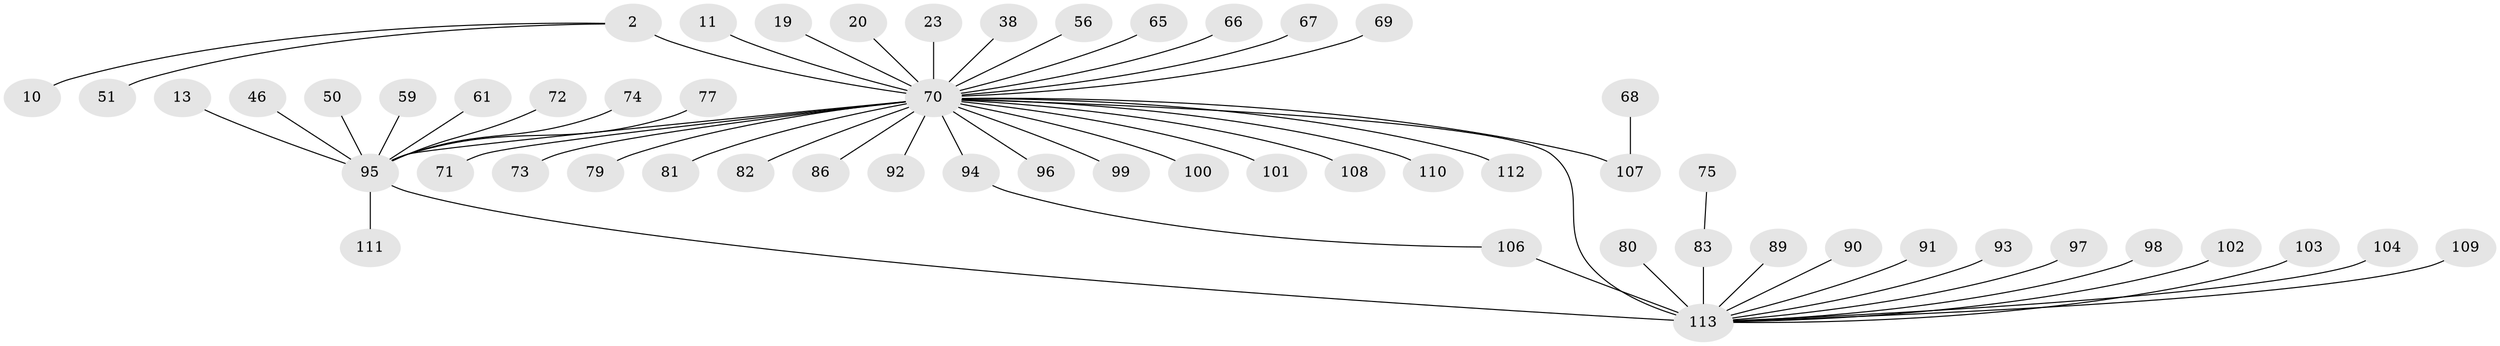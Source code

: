 // original degree distribution, {24: 0.008849557522123894, 5: 0.02654867256637168, 13: 0.008849557522123894, 11: 0.008849557522123894, 3: 0.09734513274336283, 7: 0.008849557522123894, 9: 0.017699115044247787, 1: 0.5752212389380531, 2: 0.168141592920354, 4: 0.07079646017699115, 6: 0.008849557522123894}
// Generated by graph-tools (version 1.1) at 2025/46/03/09/25 04:46:49]
// undirected, 56 vertices, 57 edges
graph export_dot {
graph [start="1"]
  node [color=gray90,style=filled];
  2;
  10;
  11;
  13;
  19;
  20;
  23;
  38;
  46;
  50;
  51;
  56;
  59;
  61 [super="+14"];
  65;
  66;
  67;
  68;
  69 [super="+52"];
  70 [super="+3+4"];
  71;
  72;
  73 [super="+12"];
  74;
  75;
  77;
  79;
  80;
  81;
  82;
  83 [super="+42+44"];
  86;
  89;
  90;
  91;
  92 [super="+47+78"];
  93;
  94;
  95 [super="+30+31+33+64"];
  96 [super="+15+76"];
  97;
  98;
  99;
  100;
  101 [super="+85"];
  102 [super="+55"];
  103;
  104;
  106 [super="+63+84"];
  107 [super="+40+88"];
  108;
  109 [super="+57"];
  110;
  111;
  112 [super="+32+45+87"];
  113 [super="+29+62+105+37+25+36+39+43+48+60"];
  2 -- 10;
  2 -- 51;
  2 -- 70 [weight=3];
  11 -- 70;
  13 -- 95;
  19 -- 70;
  20 -- 70 [weight=2];
  23 -- 70 [weight=3];
  38 -- 70;
  46 -- 95;
  50 -- 95;
  56 -- 70;
  59 -- 95;
  61 -- 95;
  65 -- 70;
  66 -- 70;
  67 -- 70;
  68 -- 107;
  69 -- 70;
  70 -- 99;
  70 -- 100;
  70 -- 110;
  70 -- 71;
  70 -- 79;
  70 -- 81;
  70 -- 82;
  70 -- 86;
  70 -- 94;
  70 -- 108;
  70 -- 96;
  70 -- 92;
  70 -- 107 [weight=2];
  70 -- 73;
  70 -- 113 [weight=5];
  70 -- 95 [weight=6];
  70 -- 112;
  70 -- 101;
  72 -- 95;
  74 -- 95;
  75 -- 83;
  77 -- 95;
  80 -- 113;
  83 -- 113 [weight=2];
  89 -- 113;
  90 -- 113;
  91 -- 113;
  93 -- 113;
  94 -- 106;
  95 -- 111;
  95 -- 113;
  97 -- 113;
  98 -- 113;
  102 -- 113;
  103 -- 113;
  104 -- 113;
  106 -- 113 [weight=2];
  109 -- 113;
}

